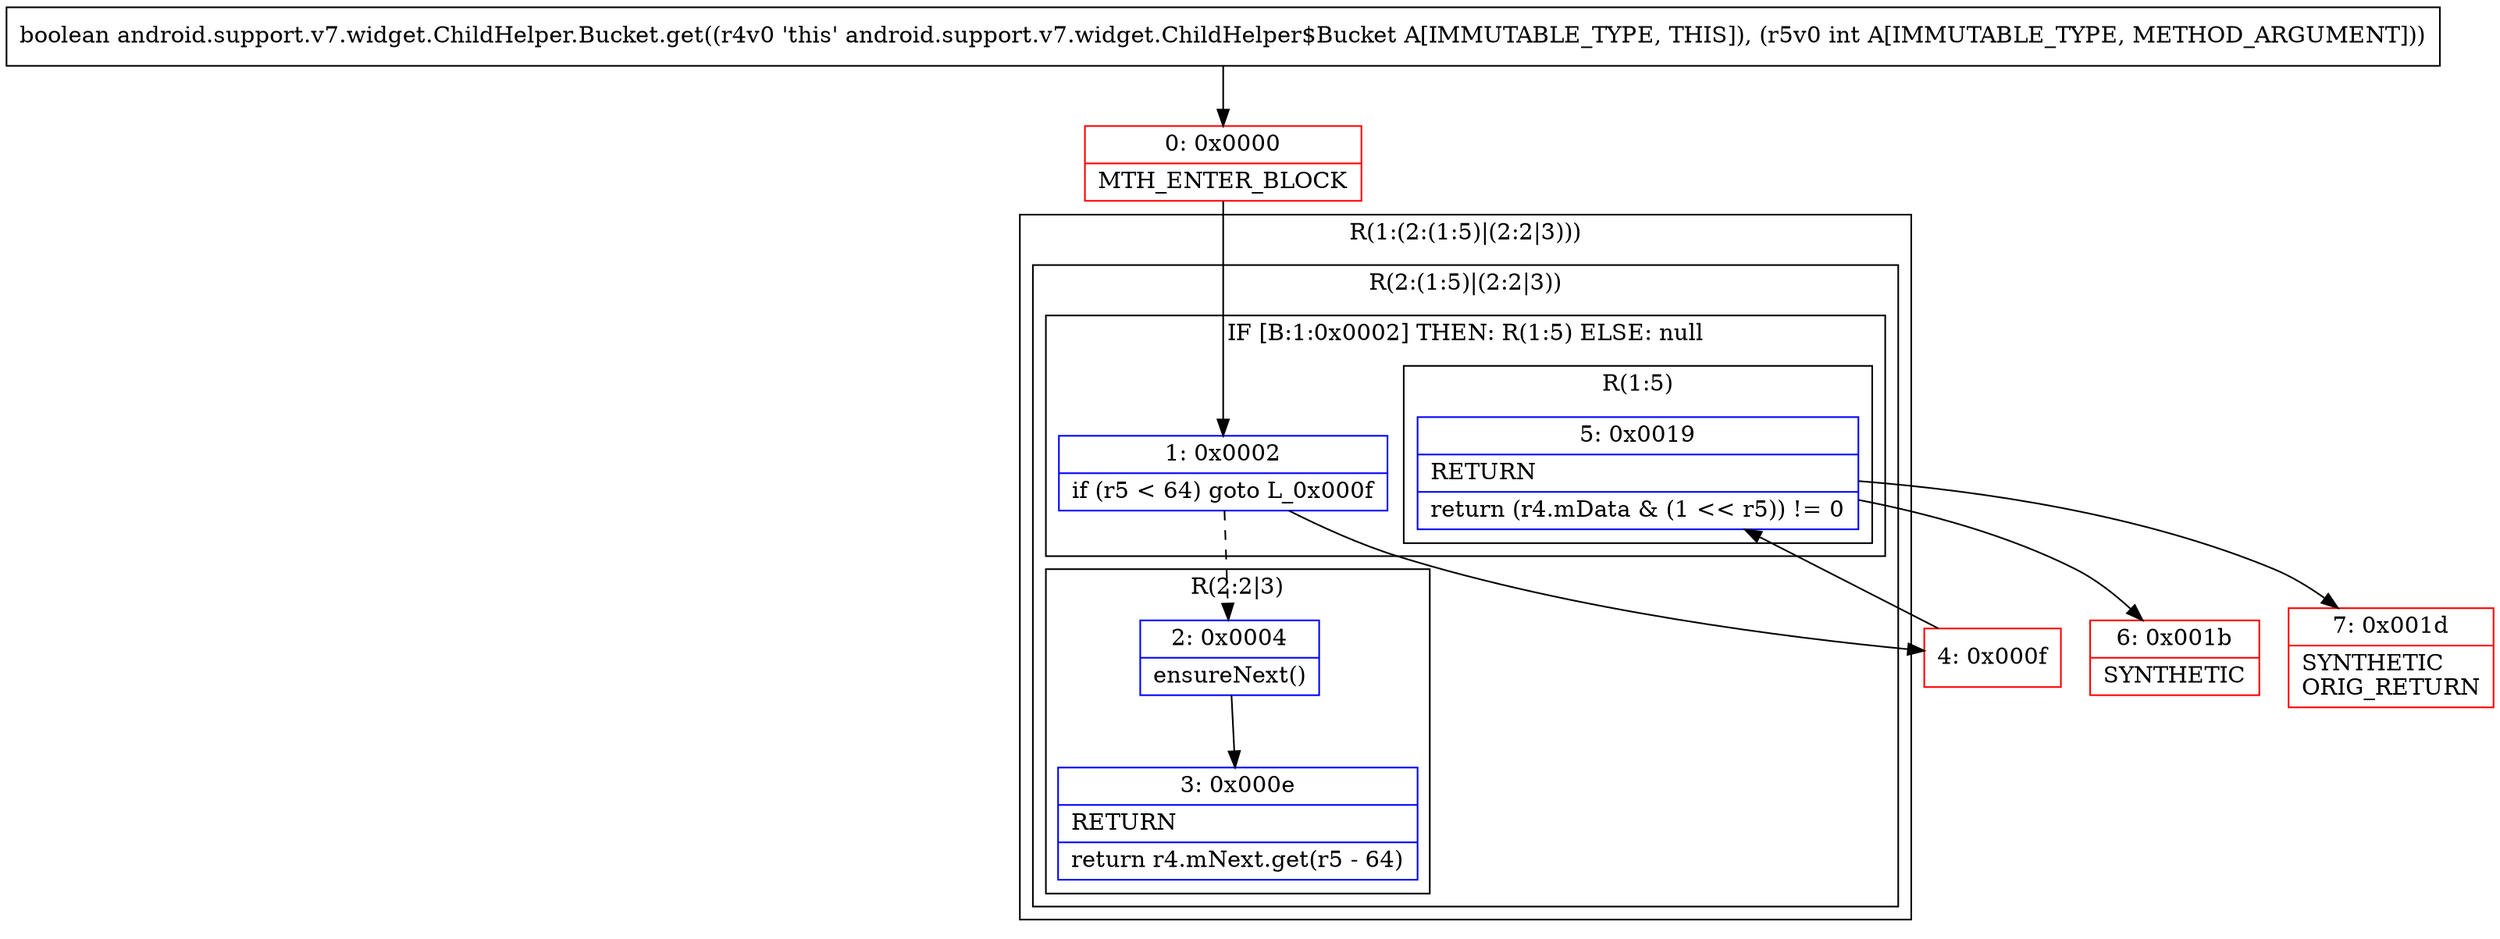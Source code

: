 digraph "CFG forandroid.support.v7.widget.ChildHelper.Bucket.get(I)Z" {
subgraph cluster_Region_1284958391 {
label = "R(1:(2:(1:5)|(2:2|3)))";
node [shape=record,color=blue];
subgraph cluster_Region_2098953615 {
label = "R(2:(1:5)|(2:2|3))";
node [shape=record,color=blue];
subgraph cluster_IfRegion_126572313 {
label = "IF [B:1:0x0002] THEN: R(1:5) ELSE: null";
node [shape=record,color=blue];
Node_1 [shape=record,label="{1\:\ 0x0002|if (r5 \< 64) goto L_0x000f\l}"];
subgraph cluster_Region_1100410967 {
label = "R(1:5)";
node [shape=record,color=blue];
Node_5 [shape=record,label="{5\:\ 0x0019|RETURN\l|return (r4.mData & (1 \<\< r5)) != 0\l}"];
}
}
subgraph cluster_Region_977169282 {
label = "R(2:2|3)";
node [shape=record,color=blue];
Node_2 [shape=record,label="{2\:\ 0x0004|ensureNext()\l}"];
Node_3 [shape=record,label="{3\:\ 0x000e|RETURN\l|return r4.mNext.get(r5 \- 64)\l}"];
}
}
}
Node_0 [shape=record,color=red,label="{0\:\ 0x0000|MTH_ENTER_BLOCK\l}"];
Node_4 [shape=record,color=red,label="{4\:\ 0x000f}"];
Node_6 [shape=record,color=red,label="{6\:\ 0x001b|SYNTHETIC\l}"];
Node_7 [shape=record,color=red,label="{7\:\ 0x001d|SYNTHETIC\lORIG_RETURN\l}"];
MethodNode[shape=record,label="{boolean android.support.v7.widget.ChildHelper.Bucket.get((r4v0 'this' android.support.v7.widget.ChildHelper$Bucket A[IMMUTABLE_TYPE, THIS]), (r5v0 int A[IMMUTABLE_TYPE, METHOD_ARGUMENT])) }"];
MethodNode -> Node_0;
Node_1 -> Node_2[style=dashed];
Node_1 -> Node_4;
Node_5 -> Node_6;
Node_5 -> Node_7;
Node_2 -> Node_3;
Node_0 -> Node_1;
Node_4 -> Node_5;
}

